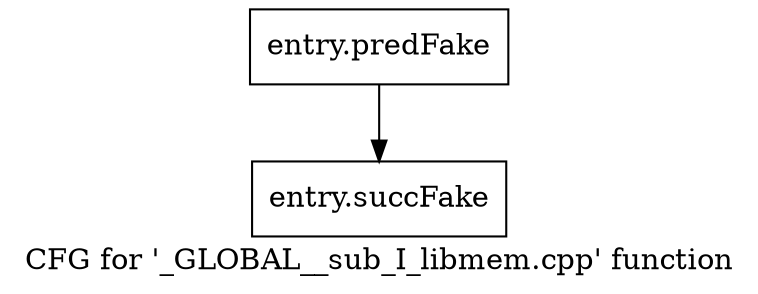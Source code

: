 digraph "CFG for '_GLOBAL__sub_I_libmem.cpp' function" {
	label="CFG for '_GLOBAL__sub_I_libmem.cpp' function";

	Node0x5890140 [shape=record,filename="../../../../../src/cpp_files/libmem.cpp",linenumber="0",label="{entry.predFake}"];
	Node0x5890140 -> Node0x58e36e0[ callList="" memoryops="" filename="../../../../../src/cpp_files/libmem.cpp" execusionnum="0"];
	Node0x58e36e0 [shape=record,filename="",linenumber="",label="{entry.succFake}"];
}
